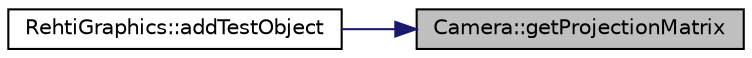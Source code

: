 digraph "Camera::getProjectionMatrix"
{
 // LATEX_PDF_SIZE
  edge [fontname="Helvetica",fontsize="10",labelfontname="Helvetica",labelfontsize="10"];
  node [fontname="Helvetica",fontsize="10",shape=record];
  rankdir="RL";
  Node1 [label="Camera::getProjectionMatrix",height=0.2,width=0.4,color="black", fillcolor="grey75", style="filled", fontcolor="black",tooltip="Returns the projection matrix of the camera."];
  Node1 -> Node2 [dir="back",color="midnightblue",fontsize="10",style="solid",fontname="Helvetica"];
  Node2 [label="RehtiGraphics::addTestObject",height=0.2,width=0.4,color="black", fillcolor="white", style="filled",URL="$classRehtiGraphics.html#aee9717d7bdb276ed3b0be0775c00e24c",tooltip="Adds a test cube for testing purposes."];
}

